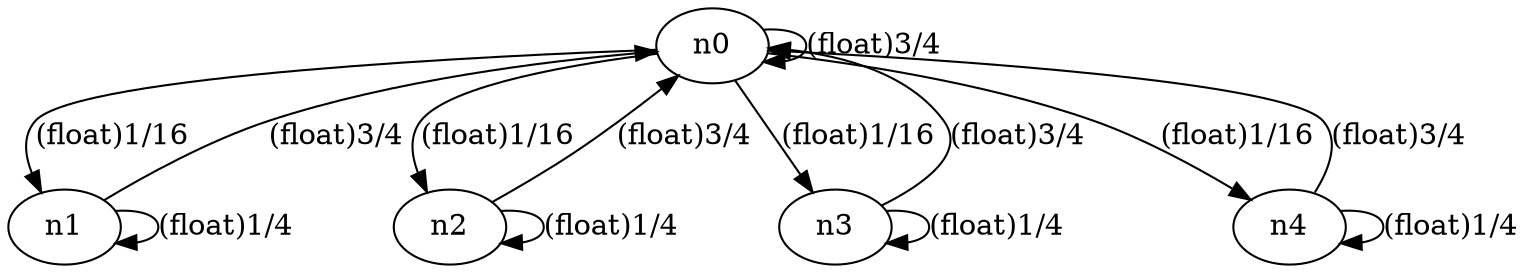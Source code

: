 ﻿/* 
Datei: vier_Speichermoduln.dot
Datum:2.5.08
Funktion. Modelliert die Speicherkonflikte eines Biprozessors mit vier Speicherbänken
Zugriffswahrscheinlichkeit jedes Prozesors auf jede Speicherbank gleich
Zustände n1 ... n4: Konflikt bei Speicherbank 1 ...4
Zustand n0: kein Speicherkonflikt
Explizite Typumwandlung bei den Uebergangswahrscheinlichkeiten wegen C-Syntax notwendig
*/ 

digraph vier_Speichermoduln {

n0 -> n1 [label="(float)1/16"]
n1 -> n0 [label="(float)3/4"]
n1 -> n1 [label="(float)1/4"]

n0 -> n2 [label="(float)1/16"]
n2 -> n0 [label="(float)3/4"]
n2 -> n2 [label="(float)1/4"]

n0 -> n3 [label="(float)1/16"]
n3 -> n0 [label="(float)3/4"]
n3 -> n3 [label="(float)1/4"]

n0 -> n4 [label="(float)1/16"]
n4 -> n0 [label="(float)3/4"]
n4 -> n4 [label="(float)1/4"]

n0 -> n0 [label="(float)3/4"]

}